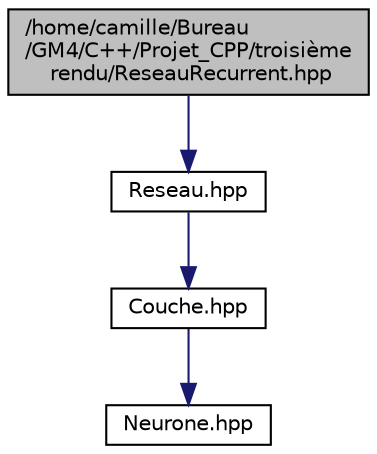 digraph "/home/camille/Bureau/GM4/C++/Projet_CPP/troisième rendu/ReseauRecurrent.hpp"
{
 // LATEX_PDF_SIZE
  edge [fontname="Helvetica",fontsize="10",labelfontname="Helvetica",labelfontsize="10"];
  node [fontname="Helvetica",fontsize="10",shape=record];
  Node1 [label="/home/camille/Bureau\l/GM4/C++/Projet_CPP/troisième\l rendu/ReseauRecurrent.hpp",height=0.2,width=0.4,color="black", fillcolor="grey75", style="filled", fontcolor="black",tooltip="C'est un classe qui permet de spécifier le type de réseau désiré, ici : type récurrent,..."];
  Node1 -> Node2 [color="midnightblue",fontsize="10",style="solid",fontname="Helvetica"];
  Node2 [label="Reseau.hpp",height=0.2,width=0.4,color="black", fillcolor="white", style="filled",URL="$_reseau_8hpp.html",tooltip="Les propriétés d'un réseau : le nombre de couches qui le compose, ses couches, et sa matrice de liais..."];
  Node2 -> Node3 [color="midnightblue",fontsize="10",style="solid",fontname="Helvetica"];
  Node3 [label="Couche.hpp",height=0.2,width=0.4,color="black", fillcolor="white", style="filled",URL="$_couche_8hpp.html",tooltip="Les propritées d'une couche : ses nombre de neurones ainsi que sa fonction d'activation."];
  Node3 -> Node4 [color="midnightblue",fontsize="10",style="solid",fontname="Helvetica"];
  Node4 [label="Neurone.hpp",height=0.2,width=0.4,color="black", fillcolor="white", style="filled",URL="$_neurone_8hpp.html",tooltip="Les propritées d'un neurone : son indice et so valeur."];
}
